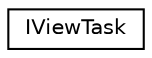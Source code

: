 digraph "Graphical Class Hierarchy"
{
 // LATEX_PDF_SIZE
  edge [fontname="Helvetica",fontsize="10",labelfontname="Helvetica",labelfontsize="10"];
  node [fontname="Helvetica",fontsize="10",shape=record];
  rankdir="LR";
  Node0 [label="IViewTask",height=0.2,width=0.4,color="black", fillcolor="white", style="filled",URL="$struct_i_view_task.html",tooltip=" "];
}
